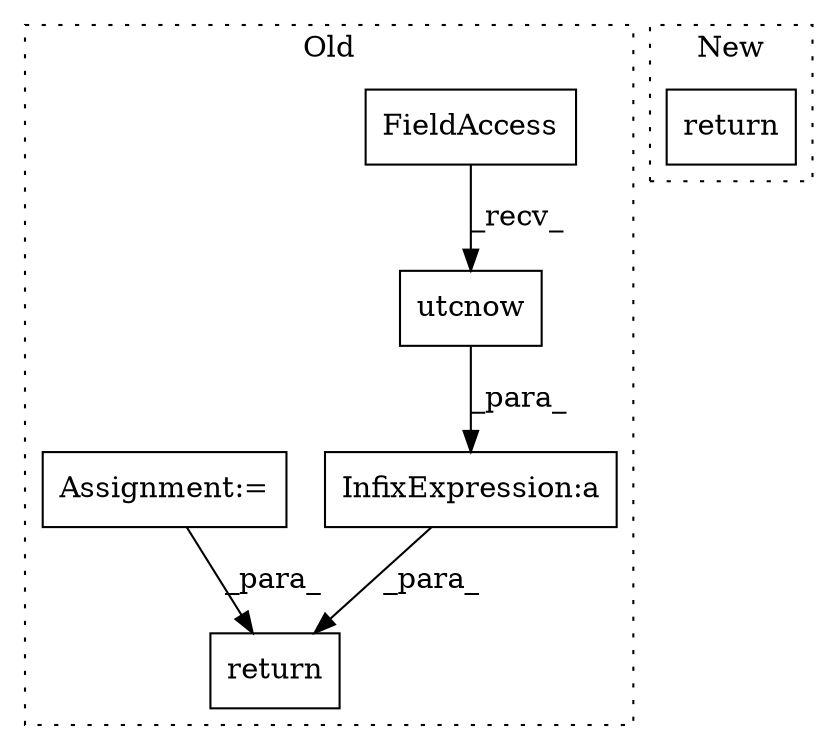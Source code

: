 digraph G {
subgraph cluster0 {
1 [label="utcnow" a="32" s="7812" l="8" shape="box"];
3 [label="return" a="41" s="7878" l="7" shape="box"];
4 [label="FieldAccess" a="22" s="7790" l="13" shape="box"];
5 [label="Assignment:=" a="7" s="7693" l="1" shape="box"];
6 [label="InfixExpression:a" a="27" s="7820" l="3" shape="box"];
label = "Old";
style="dotted";
}
subgraph cluster1 {
2 [label="return" a="41" s="7665" l="7" shape="box"];
label = "New";
style="dotted";
}
1 -> 6 [label="_para_"];
4 -> 1 [label="_recv_"];
5 -> 3 [label="_para_"];
6 -> 3 [label="_para_"];
}